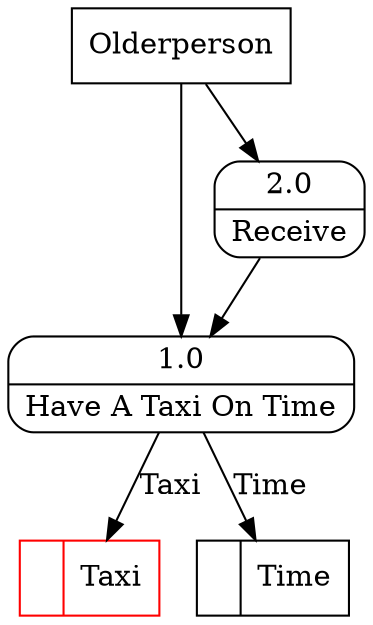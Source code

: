 digraph dfd2{ 
node[shape=record]
200 [label="<f0>  |<f1> Taxi " color=red];
201 [label="<f0>  |<f1> Time " ];
202 [label="Olderperson" shape=box];
203 [label="{<f0> 1.0|<f1> Have A Taxi On Time }" shape=Mrecord];
204 [label="{<f0> 2.0|<f1> Receive }" shape=Mrecord];
202 -> 203
202 -> 204
203 -> 200 [label="Taxi"]
203 -> 201 [label="Time"]
204 -> 203
}